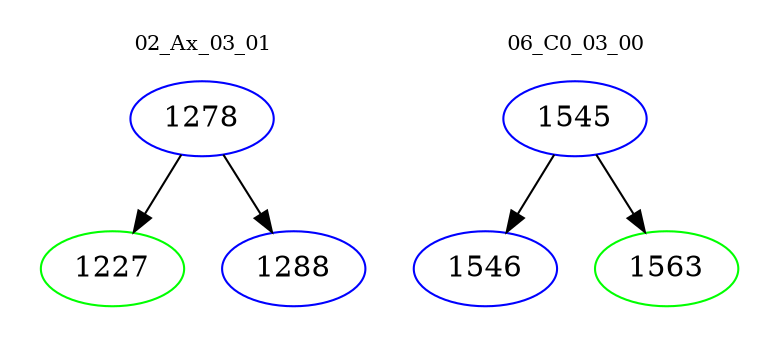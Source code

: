 digraph{
subgraph cluster_0 {
color = white
label = "02_Ax_03_01";
fontsize=10;
T0_1278 [label="1278", color="blue"]
T0_1278 -> T0_1227 [color="black"]
T0_1227 [label="1227", color="green"]
T0_1278 -> T0_1288 [color="black"]
T0_1288 [label="1288", color="blue"]
}
subgraph cluster_1 {
color = white
label = "06_C0_03_00";
fontsize=10;
T1_1545 [label="1545", color="blue"]
T1_1545 -> T1_1546 [color="black"]
T1_1546 [label="1546", color="blue"]
T1_1545 -> T1_1563 [color="black"]
T1_1563 [label="1563", color="green"]
}
}
